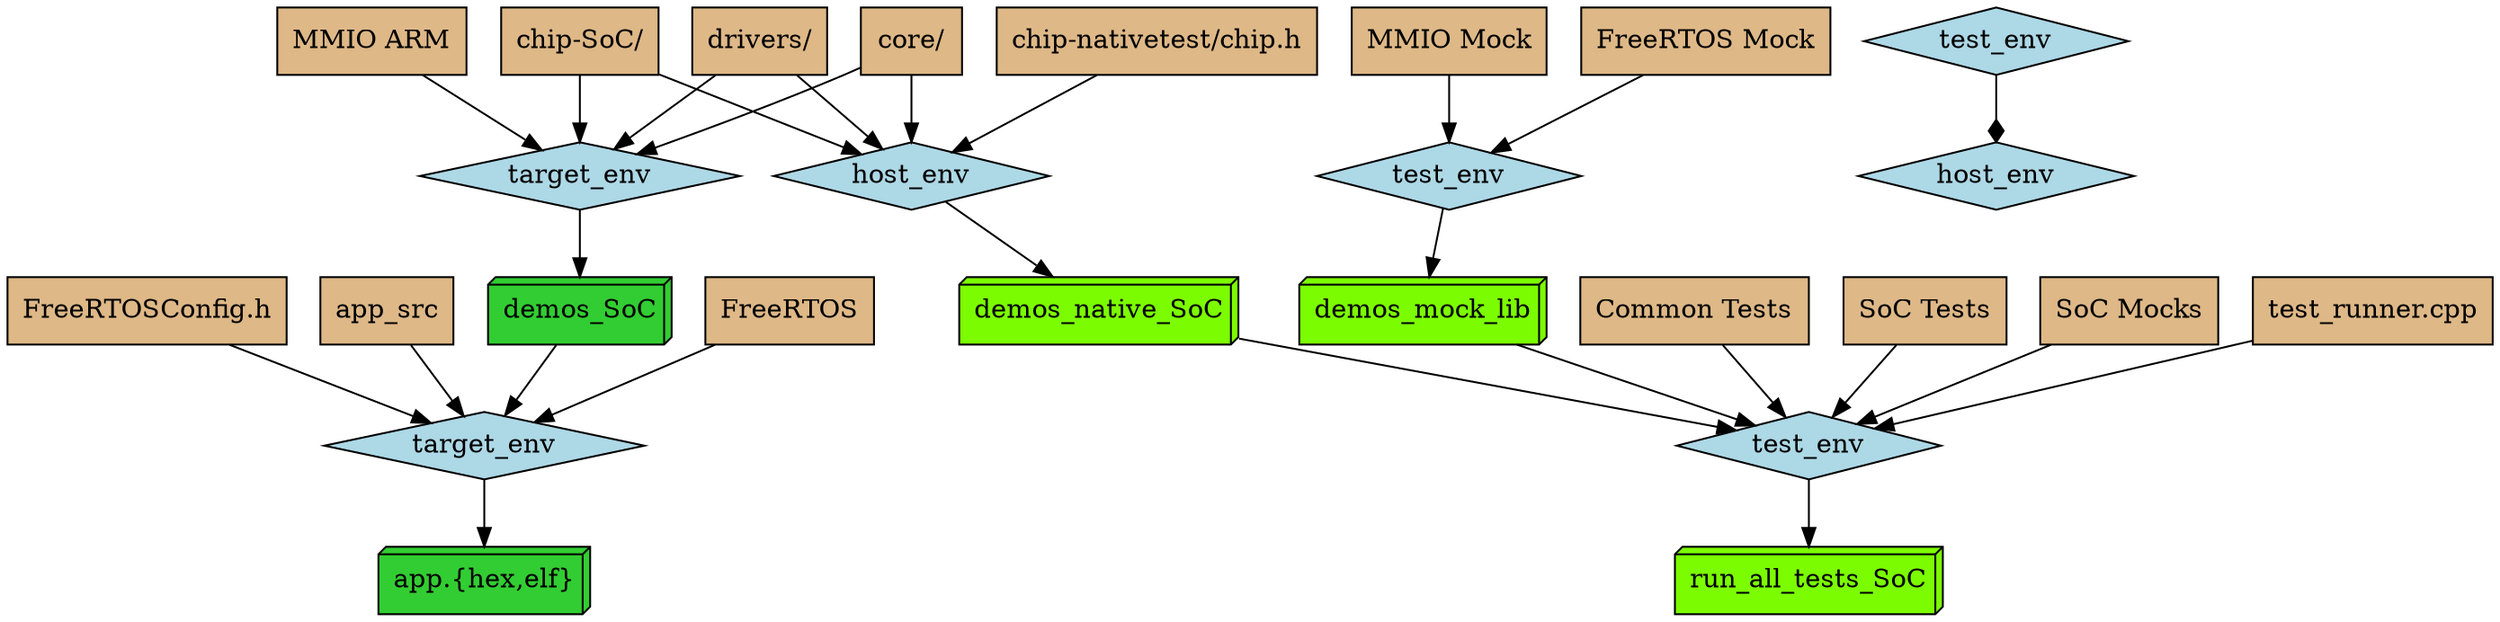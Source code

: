 digraph {
    node [shape="box"];
    subgraph envs {
        node [shape="diamond", style="filled", fillcolor="lightblue"];
        target_env;
        target_env_1[label="target_env"];
        host_env;
        test_env;
        test_env_2[label="test_env"];
        host_env_1[label="host_env"];
        test_env_1[label="test_env"];
        test_env_1 -> host_env_1[arrowhead="diamond"]; // Inherits
    }

    subgraph artefacts {
        node [shape="box3d", style="filled"];
        demos_native_SoC[fillcolor="lawngreen"];
        demos_SoC[fillcolor="limegreen"];
        run_all_tests_SoC[fillcolor="lawngreen"];
        demos_mock_lib[fillcolor="lawngreen"];
        application[label="app.{hex,elf}", fillcolor="limegreen"];
    }

    subgraph sources {
        node [style="filled", fillcolor="burlywood"];
        chip_spec[label="chip-SoC/"];
        chip_mock[label="chip-nativetest/chip.h"];
        drivers_comm[label="drivers/"];
        oscore[label="core/"];
        freertos_mocks[label="FreeRTOS Mock"];
        mmio_mock[label="MMIO Mock"];
        mmio_arm[label="MMIO ARM"];

        common_tests[label="Common Tests"];
        SoC_tests[label="SoC Tests"];
        // Used only for board right now
        SoC_mocks[label="SoC Mocks"];
        test_runner[label="test_runner.cpp"];
        freertos[label="FreeRTOS"];
        freertos_config[label="FreeRTOSConfig.h"];

        app_src;
    }

    // From src/Sconscript
    chip_spec -> target_env;
    drivers_comm -> target_env;
    oscore -> target_env;
    mmio_arm -> target_env;
    target_env -> demos_SoC;

    chip_mock -> host_env;
    chip_spec -> host_env;
    drivers_comm -> host_env;
    oscore -> host_env;
    host_env -> demos_native_SoC;

    // tests/Sconscript
    freertos_mocks -> test_env_2;
    mmio_mock -> test_env_2;
    test_env_2 -> demos_mock_lib;

    demos_native_SoC -> test_env;
    demos_mock_lib -> test_env;
    common_tests -> test_env;
    SoC_tests -> test_env;
    SoC_mocks -> test_env;
    test_runner -> test_env;
    test_env -> run_all_tests_SoC;

    // Applications
    freertos -> target_env_1;
    freertos_config -> target_env_1;
    demos_SoC -> target_env_1;
    app_src -> target_env_1;
    target_env_1 -> application;
}
